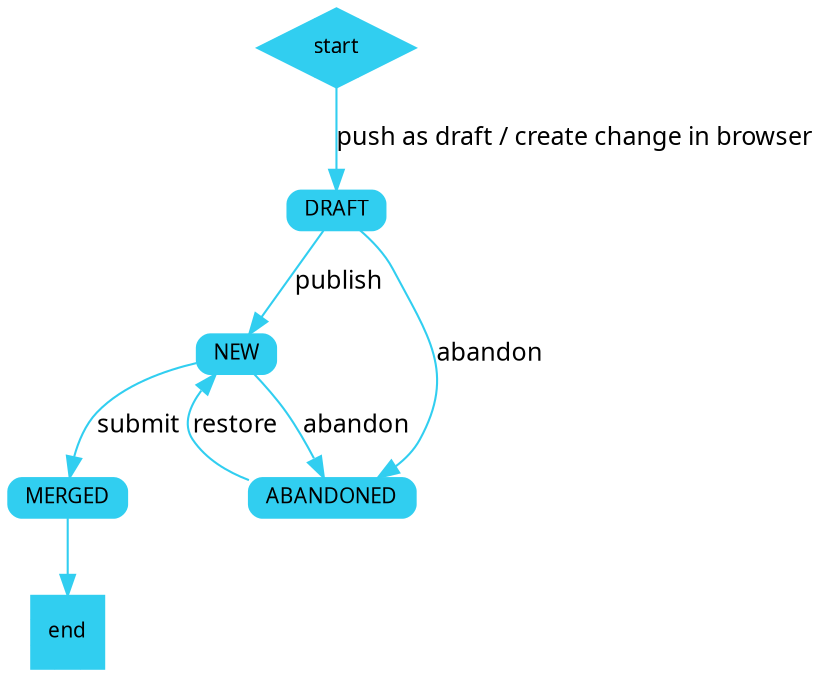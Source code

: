 digraph draft_change_abandoned_workflow {
start -> DRAFT  [ label="push as draft / create change in browser" fontname=Verdana fontsize=12, style=filled, color="#31CEF0" ]
DRAFT -> NEW  [ label="publish" fontname=Verdana fontsize=12, style=filled, color="#31CEF0" ]
DRAFT -> ABANDONED  [ label="abandon" fontname=Verdana fontsize=12, style=filled, color="#31CEF0" ]
NEW -> MERGED [ label="submit" fontname=Verdana fontsize=12, height=0.02, width=0.02, shape=Mrecord, style=filled, color="#31CEF0"];
NEW -> ABANDONED  [ label="abandon" fontname=Verdana fontsize=12, height=0.02, width=0.02, shape=Mrecord, style=filled, color="#31CEF0"];
ABANDONED -> NEW [ label="restore" fontname=Verdana fontsize=12, height=0.02, width=0.02, shape=Mrecord, style=filled, color="#31CEF0"];
MERGED -> end [ fontname=Verdana fontsize=12, style=filled, color="#31CEF0" ]

start [shape=Mdiamond fontname=Verdana, fontsize=10, height=0.02, width=0.02, style=filled, color="#31CEF0"];
end [shape=Msquare fontname=Verdana, fontsize=10, height=0.02, width=0.02, style=filled, color="#31CEF0"];
NEW [fontname=Verdana, fontsize=10, height=0.02, width=0.02, shape=Mrecord, style=filled, color="#31CEF0"]
DRAFT [fontname=Verdana, fontsize=10, height=0.02, width=0.02, shape=Mrecord, style=filled, color="#31CEF0"]
MERGED [fontname=Verdana, fontsize=10, height=0.02, width=0.02, shape=Mrecord, style=filled, color="#31CEF0"]
ABANDONED [fontname=Verdana, fontsize=10, height=0.02, width=0.02, shape=Mrecord, style=filled, color="#31CEF0"]
}
